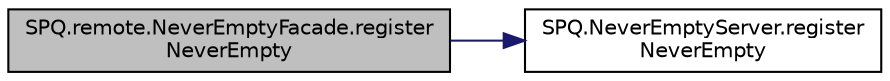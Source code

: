 digraph "SPQ.remote.NeverEmptyFacade.registerNeverEmpty"
{
  edge [fontname="Helvetica",fontsize="10",labelfontname="Helvetica",labelfontsize="10"];
  node [fontname="Helvetica",fontsize="10",shape=record];
  rankdir="LR";
  Node50 [label="SPQ.remote.NeverEmptyFacade.register\lNeverEmpty",height=0.2,width=0.4,color="black", fillcolor="grey75", style="filled", fontcolor="black"];
  Node50 -> Node51 [color="midnightblue",fontsize="10",style="solid",fontname="Helvetica"];
  Node51 [label="SPQ.NeverEmptyServer.register\lNeverEmpty",height=0.2,width=0.4,color="black", fillcolor="white", style="filled",URL="$class_s_p_q_1_1_never_empty_server.html#ae52815c925e04018d6a1b2742d605063"];
}
